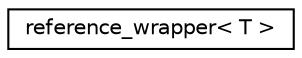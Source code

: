 digraph "Graphical Class Hierarchy"
{
  edge [fontname="Helvetica",fontsize="10",labelfontname="Helvetica",labelfontsize="10"];
  node [fontname="Helvetica",fontsize="10",shape=record];
  rankdir="LR";
  Node1 [label="reference_wrapper\< T \>",height=0.2,width=0.4,color="black", fillcolor="white", style="filled",URL="$classreference__wrapper.html"];
}
